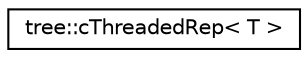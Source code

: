 digraph G
{
  edge [fontname="Helvetica",fontsize="10",labelfontname="Helvetica",labelfontsize="10"];
  node [fontname="Helvetica",fontsize="10",shape=record];
  rankdir="LR";
  Node1 [label="tree::cThreadedRep\< T \>",height=0.2,width=0.4,color="black", fillcolor="white", style="filled",URL="$classtree_1_1cThreadedRep.html"];
}
